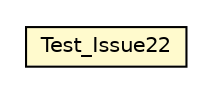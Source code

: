#!/usr/local/bin/dot
#
# Class diagram 
# Generated by UMLGraph version R5_6-24-gf6e263 (http://www.umlgraph.org/)
#

digraph G {
	edge [fontname="Helvetica",fontsize=10,labelfontname="Helvetica",labelfontsize=10];
	node [fontname="Helvetica",fontsize=10,shape=plaintext];
	nodesep=0.25;
	ranksep=0.5;
	// com.chrisdoyle.validation.tests.Test_Issue22
	c123 [label=<<table title="com.chrisdoyle.validation.tests.Test_Issue22" border="0" cellborder="1" cellspacing="0" cellpadding="2" port="p" bgcolor="lemonChiffon" href="./Test_Issue22.html">
		<tr><td><table border="0" cellspacing="0" cellpadding="1">
<tr><td align="center" balign="center"> Test_Issue22 </td></tr>
		</table></td></tr>
		</table>>, URL="./Test_Issue22.html", fontname="Helvetica", fontcolor="black", fontsize=10.0];
}

